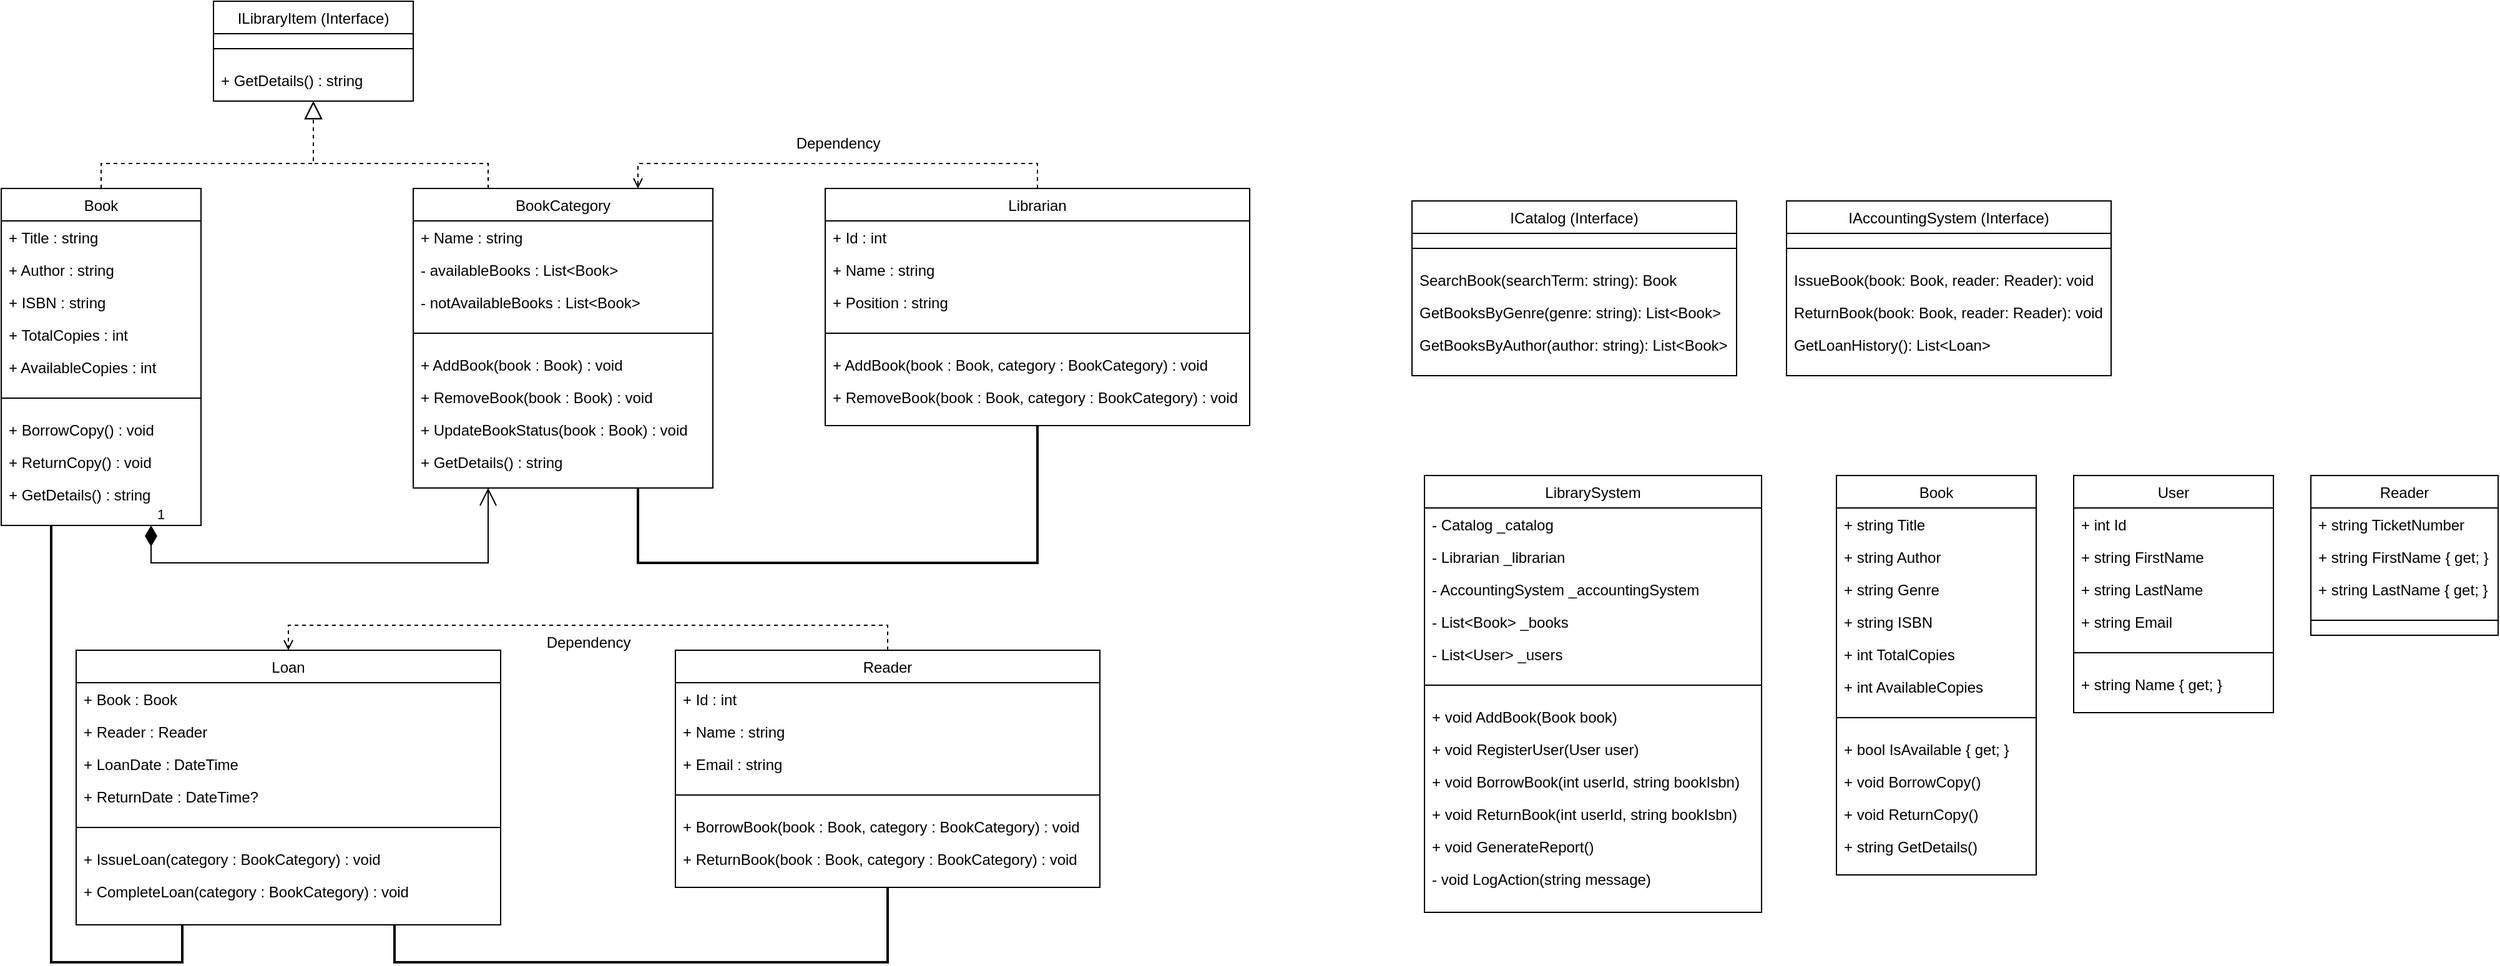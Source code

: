 <mxfile version="24.8.7">
  <diagram name="Page-1" id="HqebfAllddWDe9YliG74">
    <mxGraphModel dx="1161" dy="644" grid="1" gridSize="10" guides="1" tooltips="1" connect="1" arrows="1" fold="1" page="1" pageScale="1" pageWidth="850" pageHeight="1100" math="0" shadow="0">
      <root>
        <mxCell id="0" />
        <mxCell id="1" parent="0" />
        <mxCell id="64RSWRLMsarwTrRAj7gA-1" value="ILibraryItem (Interface)" style="swimlane;fontStyle=0;align=center;verticalAlign=top;childLayout=stackLayout;horizontal=1;startSize=26;horizontalStack=0;resizeParent=1;resizeLast=0;collapsible=1;marginBottom=0;rounded=0;shadow=0;strokeWidth=1;" vertex="1" parent="1">
          <mxGeometry x="500" y="170" width="160" height="80" as="geometry">
            <mxRectangle x="130" y="380" width="160" height="26" as="alternateBounds" />
          </mxGeometry>
        </mxCell>
        <mxCell id="64RSWRLMsarwTrRAj7gA-2" value="" style="line;html=1;strokeWidth=1;align=left;verticalAlign=middle;spacingTop=-1;spacingLeft=3;spacingRight=3;rotatable=0;labelPosition=right;points=[];portConstraint=eastwest;" vertex="1" parent="64RSWRLMsarwTrRAj7gA-1">
          <mxGeometry y="26" width="160" height="24" as="geometry" />
        </mxCell>
        <mxCell id="64RSWRLMsarwTrRAj7gA-3" value="+ GetDetails() : string" style="text;align=left;verticalAlign=top;spacingLeft=4;spacingRight=4;overflow=hidden;rotatable=0;points=[[0,0.5],[1,0.5]];portConstraint=eastwest;" vertex="1" parent="64RSWRLMsarwTrRAj7gA-1">
          <mxGeometry y="50" width="160" height="26" as="geometry" />
        </mxCell>
        <mxCell id="64RSWRLMsarwTrRAj7gA-4" value="Book" style="swimlane;fontStyle=0;align=center;verticalAlign=top;childLayout=stackLayout;horizontal=1;startSize=26;horizontalStack=0;resizeParent=1;resizeLast=0;collapsible=1;marginBottom=0;rounded=0;shadow=0;strokeWidth=1;" vertex="1" parent="1">
          <mxGeometry x="330" y="320" width="160" height="270" as="geometry">
            <mxRectangle x="130" y="380" width="160" height="26" as="alternateBounds" />
          </mxGeometry>
        </mxCell>
        <mxCell id="64RSWRLMsarwTrRAj7gA-5" value="+ Title : string" style="text;align=left;verticalAlign=top;spacingLeft=4;spacingRight=4;overflow=hidden;rotatable=0;points=[[0,0.5],[1,0.5]];portConstraint=eastwest;" vertex="1" parent="64RSWRLMsarwTrRAj7gA-4">
          <mxGeometry y="26" width="160" height="26" as="geometry" />
        </mxCell>
        <mxCell id="64RSWRLMsarwTrRAj7gA-6" value="+ Author : string" style="text;align=left;verticalAlign=top;spacingLeft=4;spacingRight=4;overflow=hidden;rotatable=0;points=[[0,0.5],[1,0.5]];portConstraint=eastwest;" vertex="1" parent="64RSWRLMsarwTrRAj7gA-4">
          <mxGeometry y="52" width="160" height="26" as="geometry" />
        </mxCell>
        <mxCell id="64RSWRLMsarwTrRAj7gA-7" value="+ ISBN : string" style="text;align=left;verticalAlign=top;spacingLeft=4;spacingRight=4;overflow=hidden;rotatable=0;points=[[0,0.5],[1,0.5]];portConstraint=eastwest;" vertex="1" parent="64RSWRLMsarwTrRAj7gA-4">
          <mxGeometry y="78" width="160" height="26" as="geometry" />
        </mxCell>
        <mxCell id="64RSWRLMsarwTrRAj7gA-8" value="+ TotalCopies : int" style="text;align=left;verticalAlign=top;spacingLeft=4;spacingRight=4;overflow=hidden;rotatable=0;points=[[0,0.5],[1,0.5]];portConstraint=eastwest;" vertex="1" parent="64RSWRLMsarwTrRAj7gA-4">
          <mxGeometry y="104" width="160" height="26" as="geometry" />
        </mxCell>
        <mxCell id="64RSWRLMsarwTrRAj7gA-9" value="+ AvailableCopies : int" style="text;align=left;verticalAlign=top;spacingLeft=4;spacingRight=4;overflow=hidden;rotatable=0;points=[[0,0.5],[1,0.5]];portConstraint=eastwest;" vertex="1" parent="64RSWRLMsarwTrRAj7gA-4">
          <mxGeometry y="130" width="160" height="26" as="geometry" />
        </mxCell>
        <mxCell id="64RSWRLMsarwTrRAj7gA-10" value="" style="line;html=1;strokeWidth=1;align=left;verticalAlign=middle;spacingTop=-1;spacingLeft=3;spacingRight=3;rotatable=0;labelPosition=right;points=[];portConstraint=eastwest;" vertex="1" parent="64RSWRLMsarwTrRAj7gA-4">
          <mxGeometry y="156" width="160" height="24" as="geometry" />
        </mxCell>
        <mxCell id="64RSWRLMsarwTrRAj7gA-11" value="+ BorrowCopy() : void" style="text;align=left;verticalAlign=top;spacingLeft=4;spacingRight=4;overflow=hidden;rotatable=0;points=[[0,0.5],[1,0.5]];portConstraint=eastwest;" vertex="1" parent="64RSWRLMsarwTrRAj7gA-4">
          <mxGeometry y="180" width="160" height="26" as="geometry" />
        </mxCell>
        <mxCell id="64RSWRLMsarwTrRAj7gA-12" value="+ ReturnCopy() : void" style="text;align=left;verticalAlign=top;spacingLeft=4;spacingRight=4;overflow=hidden;rotatable=0;points=[[0,0.5],[1,0.5]];portConstraint=eastwest;" vertex="1" parent="64RSWRLMsarwTrRAj7gA-4">
          <mxGeometry y="206" width="160" height="26" as="geometry" />
        </mxCell>
        <mxCell id="64RSWRLMsarwTrRAj7gA-13" value="+ GetDetails() : string" style="text;align=left;verticalAlign=top;spacingLeft=4;spacingRight=4;overflow=hidden;rotatable=0;points=[[0,0.5],[1,0.5]];portConstraint=eastwest;" vertex="1" parent="64RSWRLMsarwTrRAj7gA-4">
          <mxGeometry y="232" width="160" height="26" as="geometry" />
        </mxCell>
        <mxCell id="64RSWRLMsarwTrRAj7gA-14" value="BookCategory" style="swimlane;fontStyle=0;align=center;verticalAlign=top;childLayout=stackLayout;horizontal=1;startSize=26;horizontalStack=0;resizeParent=1;resizeLast=0;collapsible=1;marginBottom=0;rounded=0;shadow=0;strokeWidth=1;" vertex="1" parent="1">
          <mxGeometry x="660" y="320" width="240" height="240" as="geometry">
            <mxRectangle x="130" y="380" width="160" height="26" as="alternateBounds" />
          </mxGeometry>
        </mxCell>
        <mxCell id="64RSWRLMsarwTrRAj7gA-15" value="+ Name : string" style="text;align=left;verticalAlign=top;spacingLeft=4;spacingRight=4;overflow=hidden;rotatable=0;points=[[0,0.5],[1,0.5]];portConstraint=eastwest;" vertex="1" parent="64RSWRLMsarwTrRAj7gA-14">
          <mxGeometry y="26" width="240" height="26" as="geometry" />
        </mxCell>
        <mxCell id="64RSWRLMsarwTrRAj7gA-16" value="- availableBooks : List&lt;Book&gt;" style="text;align=left;verticalAlign=top;spacingLeft=4;spacingRight=4;overflow=hidden;rotatable=0;points=[[0,0.5],[1,0.5]];portConstraint=eastwest;" vertex="1" parent="64RSWRLMsarwTrRAj7gA-14">
          <mxGeometry y="52" width="240" height="26" as="geometry" />
        </mxCell>
        <mxCell id="64RSWRLMsarwTrRAj7gA-17" value="- notAvailableBooks : List&lt;Book&gt;" style="text;align=left;verticalAlign=top;spacingLeft=4;spacingRight=4;overflow=hidden;rotatable=0;points=[[0,0.5],[1,0.5]];portConstraint=eastwest;" vertex="1" parent="64RSWRLMsarwTrRAj7gA-14">
          <mxGeometry y="78" width="240" height="26" as="geometry" />
        </mxCell>
        <mxCell id="64RSWRLMsarwTrRAj7gA-18" value="" style="line;html=1;strokeWidth=1;align=left;verticalAlign=middle;spacingTop=-1;spacingLeft=3;spacingRight=3;rotatable=0;labelPosition=right;points=[];portConstraint=eastwest;" vertex="1" parent="64RSWRLMsarwTrRAj7gA-14">
          <mxGeometry y="104" width="240" height="24" as="geometry" />
        </mxCell>
        <mxCell id="64RSWRLMsarwTrRAj7gA-19" value="+ AddBook(book : Book) : void" style="text;align=left;verticalAlign=top;spacingLeft=4;spacingRight=4;overflow=hidden;rotatable=0;points=[[0,0.5],[1,0.5]];portConstraint=eastwest;" vertex="1" parent="64RSWRLMsarwTrRAj7gA-14">
          <mxGeometry y="128" width="240" height="26" as="geometry" />
        </mxCell>
        <mxCell id="64RSWRLMsarwTrRAj7gA-20" value="+ RemoveBook(book : Book) : void" style="text;align=left;verticalAlign=top;spacingLeft=4;spacingRight=4;overflow=hidden;rotatable=0;points=[[0,0.5],[1,0.5]];portConstraint=eastwest;" vertex="1" parent="64RSWRLMsarwTrRAj7gA-14">
          <mxGeometry y="154" width="240" height="26" as="geometry" />
        </mxCell>
        <mxCell id="64RSWRLMsarwTrRAj7gA-21" value="+ UpdateBookStatus(book : Book) : void" style="text;align=left;verticalAlign=top;spacingLeft=4;spacingRight=4;overflow=hidden;rotatable=0;points=[[0,0.5],[1,0.5]];portConstraint=eastwest;" vertex="1" parent="64RSWRLMsarwTrRAj7gA-14">
          <mxGeometry y="180" width="240" height="26" as="geometry" />
        </mxCell>
        <mxCell id="64RSWRLMsarwTrRAj7gA-22" value="+ GetDetails() : string" style="text;align=left;verticalAlign=top;spacingLeft=4;spacingRight=4;overflow=hidden;rotatable=0;points=[[0,0.5],[1,0.5]];portConstraint=eastwest;" vertex="1" parent="64RSWRLMsarwTrRAj7gA-14">
          <mxGeometry y="206" width="240" height="26" as="geometry" />
        </mxCell>
        <mxCell id="64RSWRLMsarwTrRAj7gA-23" value="Reader" style="swimlane;fontStyle=0;align=center;verticalAlign=top;childLayout=stackLayout;horizontal=1;startSize=26;horizontalStack=0;resizeParent=1;resizeLast=0;collapsible=1;marginBottom=0;rounded=0;shadow=0;strokeWidth=1;" vertex="1" parent="1">
          <mxGeometry x="870" y="690" width="340" height="190" as="geometry">
            <mxRectangle x="130" y="380" width="160" height="26" as="alternateBounds" />
          </mxGeometry>
        </mxCell>
        <mxCell id="64RSWRLMsarwTrRAj7gA-24" value="+ Id : int" style="text;align=left;verticalAlign=top;spacingLeft=4;spacingRight=4;overflow=hidden;rotatable=0;points=[[0,0.5],[1,0.5]];portConstraint=eastwest;" vertex="1" parent="64RSWRLMsarwTrRAj7gA-23">
          <mxGeometry y="26" width="340" height="26" as="geometry" />
        </mxCell>
        <mxCell id="64RSWRLMsarwTrRAj7gA-25" value="+ Name : string" style="text;align=left;verticalAlign=top;spacingLeft=4;spacingRight=4;overflow=hidden;rotatable=0;points=[[0,0.5],[1,0.5]];portConstraint=eastwest;" vertex="1" parent="64RSWRLMsarwTrRAj7gA-23">
          <mxGeometry y="52" width="340" height="26" as="geometry" />
        </mxCell>
        <mxCell id="64RSWRLMsarwTrRAj7gA-26" value="+ Email : string" style="text;align=left;verticalAlign=top;spacingLeft=4;spacingRight=4;overflow=hidden;rotatable=0;points=[[0,0.5],[1,0.5]];portConstraint=eastwest;" vertex="1" parent="64RSWRLMsarwTrRAj7gA-23">
          <mxGeometry y="78" width="340" height="26" as="geometry" />
        </mxCell>
        <mxCell id="64RSWRLMsarwTrRAj7gA-27" value="" style="line;html=1;strokeWidth=1;align=left;verticalAlign=middle;spacingTop=-1;spacingLeft=3;spacingRight=3;rotatable=0;labelPosition=right;points=[];portConstraint=eastwest;" vertex="1" parent="64RSWRLMsarwTrRAj7gA-23">
          <mxGeometry y="104" width="340" height="24" as="geometry" />
        </mxCell>
        <mxCell id="64RSWRLMsarwTrRAj7gA-28" value="+ BorrowBook(book : Book, category : BookCategory) : void" style="text;align=left;verticalAlign=top;spacingLeft=4;spacingRight=4;overflow=hidden;rotatable=0;points=[[0,0.5],[1,0.5]];portConstraint=eastwest;" vertex="1" parent="64RSWRLMsarwTrRAj7gA-23">
          <mxGeometry y="128" width="340" height="26" as="geometry" />
        </mxCell>
        <mxCell id="64RSWRLMsarwTrRAj7gA-29" value="+ ReturnBook(book : Book, category : BookCategory) : void" style="text;align=left;verticalAlign=top;spacingLeft=4;spacingRight=4;overflow=hidden;rotatable=0;points=[[0,0.5],[1,0.5]];portConstraint=eastwest;" vertex="1" parent="64RSWRLMsarwTrRAj7gA-23">
          <mxGeometry y="154" width="340" height="26" as="geometry" />
        </mxCell>
        <mxCell id="64RSWRLMsarwTrRAj7gA-30" value="Librarian" style="swimlane;fontStyle=0;align=center;verticalAlign=top;childLayout=stackLayout;horizontal=1;startSize=26;horizontalStack=0;resizeParent=1;resizeLast=0;collapsible=1;marginBottom=0;rounded=0;shadow=0;strokeWidth=1;" vertex="1" parent="1">
          <mxGeometry x="990" y="320" width="340" height="190" as="geometry">
            <mxRectangle x="130" y="380" width="160" height="26" as="alternateBounds" />
          </mxGeometry>
        </mxCell>
        <mxCell id="64RSWRLMsarwTrRAj7gA-31" value="+ Id : int" style="text;align=left;verticalAlign=top;spacingLeft=4;spacingRight=4;overflow=hidden;rotatable=0;points=[[0,0.5],[1,0.5]];portConstraint=eastwest;" vertex="1" parent="64RSWRLMsarwTrRAj7gA-30">
          <mxGeometry y="26" width="340" height="26" as="geometry" />
        </mxCell>
        <mxCell id="64RSWRLMsarwTrRAj7gA-32" value="+ Name : string" style="text;align=left;verticalAlign=top;spacingLeft=4;spacingRight=4;overflow=hidden;rotatable=0;points=[[0,0.5],[1,0.5]];portConstraint=eastwest;" vertex="1" parent="64RSWRLMsarwTrRAj7gA-30">
          <mxGeometry y="52" width="340" height="26" as="geometry" />
        </mxCell>
        <mxCell id="64RSWRLMsarwTrRAj7gA-33" value="+ Position : string" style="text;align=left;verticalAlign=top;spacingLeft=4;spacingRight=4;overflow=hidden;rotatable=0;points=[[0,0.5],[1,0.5]];portConstraint=eastwest;" vertex="1" parent="64RSWRLMsarwTrRAj7gA-30">
          <mxGeometry y="78" width="340" height="26" as="geometry" />
        </mxCell>
        <mxCell id="64RSWRLMsarwTrRAj7gA-34" value="" style="line;html=1;strokeWidth=1;align=left;verticalAlign=middle;spacingTop=-1;spacingLeft=3;spacingRight=3;rotatable=0;labelPosition=right;points=[];portConstraint=eastwest;" vertex="1" parent="64RSWRLMsarwTrRAj7gA-30">
          <mxGeometry y="104" width="340" height="24" as="geometry" />
        </mxCell>
        <mxCell id="64RSWRLMsarwTrRAj7gA-35" value="+ AddBook(book : Book, category : BookCategory) : void" style="text;align=left;verticalAlign=top;spacingLeft=4;spacingRight=4;overflow=hidden;rotatable=0;points=[[0,0.5],[1,0.5]];portConstraint=eastwest;" vertex="1" parent="64RSWRLMsarwTrRAj7gA-30">
          <mxGeometry y="128" width="340" height="26" as="geometry" />
        </mxCell>
        <mxCell id="64RSWRLMsarwTrRAj7gA-36" value="+ RemoveBook(book : Book, category : BookCategory) : void" style="text;align=left;verticalAlign=top;spacingLeft=4;spacingRight=4;overflow=hidden;rotatable=0;points=[[0,0.5],[1,0.5]];portConstraint=eastwest;" vertex="1" parent="64RSWRLMsarwTrRAj7gA-30">
          <mxGeometry y="154" width="340" height="26" as="geometry" />
        </mxCell>
        <mxCell id="64RSWRLMsarwTrRAj7gA-37" value="Loan" style="swimlane;fontStyle=0;align=center;verticalAlign=top;childLayout=stackLayout;horizontal=1;startSize=26;horizontalStack=0;resizeParent=1;resizeLast=0;collapsible=1;marginBottom=0;rounded=0;shadow=0;strokeWidth=1;" vertex="1" parent="1">
          <mxGeometry x="390" y="690" width="340" height="220" as="geometry">
            <mxRectangle x="130" y="380" width="160" height="26" as="alternateBounds" />
          </mxGeometry>
        </mxCell>
        <mxCell id="64RSWRLMsarwTrRAj7gA-38" value="+ Book : Book" style="text;align=left;verticalAlign=top;spacingLeft=4;spacingRight=4;overflow=hidden;rotatable=0;points=[[0,0.5],[1,0.5]];portConstraint=eastwest;" vertex="1" parent="64RSWRLMsarwTrRAj7gA-37">
          <mxGeometry y="26" width="340" height="26" as="geometry" />
        </mxCell>
        <mxCell id="64RSWRLMsarwTrRAj7gA-39" value="+ Reader : Reader" style="text;align=left;verticalAlign=top;spacingLeft=4;spacingRight=4;overflow=hidden;rotatable=0;points=[[0,0.5],[1,0.5]];portConstraint=eastwest;" vertex="1" parent="64RSWRLMsarwTrRAj7gA-37">
          <mxGeometry y="52" width="340" height="26" as="geometry" />
        </mxCell>
        <mxCell id="64RSWRLMsarwTrRAj7gA-40" value="+ LoanDate : DateTime" style="text;align=left;verticalAlign=top;spacingLeft=4;spacingRight=4;overflow=hidden;rotatable=0;points=[[0,0.5],[1,0.5]];portConstraint=eastwest;" vertex="1" parent="64RSWRLMsarwTrRAj7gA-37">
          <mxGeometry y="78" width="340" height="26" as="geometry" />
        </mxCell>
        <mxCell id="64RSWRLMsarwTrRAj7gA-41" value="+ ReturnDate : DateTime?" style="text;align=left;verticalAlign=top;spacingLeft=4;spacingRight=4;overflow=hidden;rotatable=0;points=[[0,0.5],[1,0.5]];portConstraint=eastwest;" vertex="1" parent="64RSWRLMsarwTrRAj7gA-37">
          <mxGeometry y="104" width="340" height="26" as="geometry" />
        </mxCell>
        <mxCell id="64RSWRLMsarwTrRAj7gA-42" value="" style="line;html=1;strokeWidth=1;align=left;verticalAlign=middle;spacingTop=-1;spacingLeft=3;spacingRight=3;rotatable=0;labelPosition=right;points=[];portConstraint=eastwest;" vertex="1" parent="64RSWRLMsarwTrRAj7gA-37">
          <mxGeometry y="130" width="340" height="24" as="geometry" />
        </mxCell>
        <mxCell id="64RSWRLMsarwTrRAj7gA-43" value="+ IssueLoan(category : BookCategory) : void" style="text;align=left;verticalAlign=top;spacingLeft=4;spacingRight=4;overflow=hidden;rotatable=0;points=[[0,0.5],[1,0.5]];portConstraint=eastwest;" vertex="1" parent="64RSWRLMsarwTrRAj7gA-37">
          <mxGeometry y="154" width="340" height="26" as="geometry" />
        </mxCell>
        <mxCell id="64RSWRLMsarwTrRAj7gA-44" value="+ CompleteLoan(category : BookCategory) : void" style="text;align=left;verticalAlign=top;spacingLeft=4;spacingRight=4;overflow=hidden;rotatable=0;points=[[0,0.5],[1,0.5]];portConstraint=eastwest;" vertex="1" parent="64RSWRLMsarwTrRAj7gA-37">
          <mxGeometry y="180" width="340" height="26" as="geometry" />
        </mxCell>
        <mxCell id="64RSWRLMsarwTrRAj7gA-45" value="" style="endArrow=block;dashed=1;endFill=0;endSize=12;html=1;rounded=0;exitX=0.5;exitY=0;exitDx=0;exitDy=0;entryX=0.5;entryY=1;entryDx=0;entryDy=0;" edge="1" parent="1" source="64RSWRLMsarwTrRAj7gA-4" target="64RSWRLMsarwTrRAj7gA-1">
          <mxGeometry width="160" relative="1" as="geometry">
            <mxPoint x="480" y="430" as="sourcePoint" />
            <mxPoint x="640" y="430" as="targetPoint" />
            <Array as="points">
              <mxPoint x="410" y="300" />
              <mxPoint x="580" y="300" />
            </Array>
          </mxGeometry>
        </mxCell>
        <mxCell id="64RSWRLMsarwTrRAj7gA-46" value="" style="endArrow=block;dashed=1;endFill=0;endSize=12;html=1;rounded=0;exitX=0.25;exitY=0;exitDx=0;exitDy=0;entryX=0.5;entryY=1;entryDx=0;entryDy=0;" edge="1" parent="1" source="64RSWRLMsarwTrRAj7gA-14" target="64RSWRLMsarwTrRAj7gA-1">
          <mxGeometry width="160" relative="1" as="geometry">
            <mxPoint x="420" y="330" as="sourcePoint" />
            <mxPoint x="540" y="230" as="targetPoint" />
            <Array as="points">
              <mxPoint x="720" y="300" />
              <mxPoint x="580" y="300" />
            </Array>
          </mxGeometry>
        </mxCell>
        <mxCell id="64RSWRLMsarwTrRAj7gA-47" value="" style="endArrow=none;startArrow=none;endFill=0;startFill=0;endSize=8;html=1;verticalAlign=bottom;labelBackgroundColor=none;strokeWidth=2;rounded=0;entryX=0.25;entryY=1;entryDx=0;entryDy=0;jumpSize=6;exitX=0.25;exitY=1;exitDx=0;exitDy=0;" edge="1" parent="1" source="64RSWRLMsarwTrRAj7gA-37" target="64RSWRLMsarwTrRAj7gA-4">
          <mxGeometry width="160" relative="1" as="geometry">
            <mxPoint x="510" y="940" as="sourcePoint" />
            <mxPoint x="370" y="620" as="targetPoint" />
            <Array as="points">
              <mxPoint x="475" y="940" />
              <mxPoint x="370" y="940" />
              <mxPoint x="370" y="620" />
            </Array>
          </mxGeometry>
        </mxCell>
        <mxCell id="64RSWRLMsarwTrRAj7gA-48" value="" style="endArrow=none;startArrow=none;endFill=0;startFill=0;endSize=8;html=1;verticalAlign=bottom;labelBackgroundColor=none;strokeWidth=2;rounded=0;jumpSize=6;entryX=0.5;entryY=1;entryDx=0;entryDy=0;exitX=0.75;exitY=1;exitDx=0;exitDy=0;" edge="1" parent="1" source="64RSWRLMsarwTrRAj7gA-37" target="64RSWRLMsarwTrRAj7gA-23">
          <mxGeometry width="160" relative="1" as="geometry">
            <mxPoint x="660" y="940" as="sourcePoint" />
            <mxPoint x="90" y="630" as="targetPoint" />
            <Array as="points">
              <mxPoint x="645" y="940" />
              <mxPoint x="1040" y="940" />
            </Array>
          </mxGeometry>
        </mxCell>
        <mxCell id="64RSWRLMsarwTrRAj7gA-49" value="1" style="endArrow=open;html=1;endSize=12;startArrow=diamondThin;startSize=14;startFill=1;edgeStyle=orthogonalEdgeStyle;align=left;verticalAlign=bottom;rounded=0;exitX=0.75;exitY=1;exitDx=0;exitDy=0;entryX=0.25;entryY=1;entryDx=0;entryDy=0;" edge="1" parent="1" source="64RSWRLMsarwTrRAj7gA-4" target="64RSWRLMsarwTrRAj7gA-14">
          <mxGeometry x="-1" y="3" relative="1" as="geometry">
            <mxPoint x="510" y="640" as="sourcePoint" />
            <mxPoint x="670" y="640" as="targetPoint" />
            <Array as="points">
              <mxPoint x="450" y="620" />
              <mxPoint x="720" y="620" />
            </Array>
          </mxGeometry>
        </mxCell>
        <mxCell id="64RSWRLMsarwTrRAj7gA-50" value="" style="endArrow=none;startArrow=none;endFill=0;startFill=0;endSize=8;html=1;verticalAlign=bottom;labelBackgroundColor=none;strokeWidth=2;rounded=0;exitX=0.75;exitY=1;exitDx=0;exitDy=0;entryX=0.5;entryY=1;entryDx=0;entryDy=0;jumpSize=6;" edge="1" parent="1" source="64RSWRLMsarwTrRAj7gA-14" target="64RSWRLMsarwTrRAj7gA-30">
          <mxGeometry width="160" relative="1" as="geometry">
            <mxPoint x="950" y="600" as="sourcePoint" />
            <mxPoint x="1175" y="650" as="targetPoint" />
            <Array as="points">
              <mxPoint x="840" y="620" />
              <mxPoint x="1160" y="620" />
            </Array>
          </mxGeometry>
        </mxCell>
        <mxCell id="64RSWRLMsarwTrRAj7gA-51" value="" style="endArrow=open;html=1;rounded=0;align=center;verticalAlign=bottom;dashed=1;endFill=0;labelBackgroundColor=none;exitX=0.5;exitY=0;exitDx=0;exitDy=0;entryX=0.5;entryY=0;entryDx=0;entryDy=0;" edge="1" parent="1" source="64RSWRLMsarwTrRAj7gA-23" target="64RSWRLMsarwTrRAj7gA-37">
          <mxGeometry relative="1" as="geometry">
            <mxPoint x="50" y="220" as="sourcePoint" />
            <mxPoint x="210" y="220" as="targetPoint" />
            <Array as="points">
              <mxPoint x="1040" y="670" />
              <mxPoint x="560" y="670" />
            </Array>
          </mxGeometry>
        </mxCell>
        <mxCell id="64RSWRLMsarwTrRAj7gA-52" value="Dependency" style="resizable=0;html=1;align=center;verticalAlign=top;labelBackgroundColor=none;" connectable="0" vertex="1" parent="64RSWRLMsarwTrRAj7gA-51">
          <mxGeometry relative="1" as="geometry" />
        </mxCell>
        <mxCell id="64RSWRLMsarwTrRAj7gA-53" value="" style="endArrow=open;html=1;rounded=0;align=center;verticalAlign=bottom;dashed=1;endFill=0;labelBackgroundColor=none;entryX=0.75;entryY=0;entryDx=0;entryDy=0;exitX=0.5;exitY=0;exitDx=0;exitDy=0;" edge="1" parent="1" source="64RSWRLMsarwTrRAj7gA-30" target="64RSWRLMsarwTrRAj7gA-14">
          <mxGeometry relative="1" as="geometry">
            <mxPoint x="1050" y="270" as="sourcePoint" />
            <mxPoint x="870" y="290" as="targetPoint" />
            <Array as="points">
              <mxPoint x="1160" y="300" />
              <mxPoint x="840" y="300" />
            </Array>
          </mxGeometry>
        </mxCell>
        <mxCell id="64RSWRLMsarwTrRAj7gA-54" value="Dependency" style="resizable=0;html=1;align=center;verticalAlign=top;labelBackgroundColor=none;" connectable="0" vertex="1" parent="64RSWRLMsarwTrRAj7gA-53">
          <mxGeometry relative="1" as="geometry">
            <mxPoint y="-30" as="offset" />
          </mxGeometry>
        </mxCell>
        <mxCell id="64RSWRLMsarwTrRAj7gA-55" value="ICatalog (Interface)" style="swimlane;fontStyle=0;align=center;verticalAlign=top;childLayout=stackLayout;horizontal=1;startSize=26;horizontalStack=0;resizeParent=1;resizeLast=0;collapsible=1;marginBottom=0;rounded=0;shadow=0;strokeWidth=1;" vertex="1" parent="1">
          <mxGeometry x="1460" y="330" width="260" height="140" as="geometry">
            <mxRectangle x="130" y="380" width="160" height="26" as="alternateBounds" />
          </mxGeometry>
        </mxCell>
        <mxCell id="64RSWRLMsarwTrRAj7gA-56" value="" style="line;html=1;strokeWidth=1;align=left;verticalAlign=middle;spacingTop=-1;spacingLeft=3;spacingRight=3;rotatable=0;labelPosition=right;points=[];portConstraint=eastwest;" vertex="1" parent="64RSWRLMsarwTrRAj7gA-55">
          <mxGeometry y="26" width="260" height="24" as="geometry" />
        </mxCell>
        <mxCell id="64RSWRLMsarwTrRAj7gA-57" value="SearchBook(searchTerm: string): Book" style="text;align=left;verticalAlign=top;spacingLeft=4;spacingRight=4;overflow=hidden;rotatable=0;points=[[0,0.5],[1,0.5]];portConstraint=eastwest;" vertex="1" parent="64RSWRLMsarwTrRAj7gA-55">
          <mxGeometry y="50" width="260" height="26" as="geometry" />
        </mxCell>
        <mxCell id="64RSWRLMsarwTrRAj7gA-58" value="GetBooksByGenre(genre: string): List&lt;Book&gt;" style="text;align=left;verticalAlign=top;spacingLeft=4;spacingRight=4;overflow=hidden;rotatable=0;points=[[0,0.5],[1,0.5]];portConstraint=eastwest;" vertex="1" parent="64RSWRLMsarwTrRAj7gA-55">
          <mxGeometry y="76" width="260" height="26" as="geometry" />
        </mxCell>
        <mxCell id="64RSWRLMsarwTrRAj7gA-59" value="GetBooksByAuthor(author: string): List&lt;Book&gt;" style="text;align=left;verticalAlign=top;spacingLeft=4;spacingRight=4;overflow=hidden;rotatable=0;points=[[0,0.5],[1,0.5]];portConstraint=eastwest;" vertex="1" parent="64RSWRLMsarwTrRAj7gA-55">
          <mxGeometry y="102" width="260" height="28" as="geometry" />
        </mxCell>
        <mxCell id="64RSWRLMsarwTrRAj7gA-60" value="IAccountingSystem (Interface)" style="swimlane;fontStyle=0;align=center;verticalAlign=top;childLayout=stackLayout;horizontal=1;startSize=26;horizontalStack=0;resizeParent=1;resizeLast=0;collapsible=1;marginBottom=0;rounded=0;shadow=0;strokeWidth=1;" vertex="1" parent="1">
          <mxGeometry x="1760" y="330" width="260" height="140" as="geometry">
            <mxRectangle x="130" y="380" width="160" height="26" as="alternateBounds" />
          </mxGeometry>
        </mxCell>
        <mxCell id="64RSWRLMsarwTrRAj7gA-61" value="" style="line;html=1;strokeWidth=1;align=left;verticalAlign=middle;spacingTop=-1;spacingLeft=3;spacingRight=3;rotatable=0;labelPosition=right;points=[];portConstraint=eastwest;" vertex="1" parent="64RSWRLMsarwTrRAj7gA-60">
          <mxGeometry y="26" width="260" height="24" as="geometry" />
        </mxCell>
        <mxCell id="64RSWRLMsarwTrRAj7gA-62" value="IssueBook(book: Book, reader: Reader): void" style="text;align=left;verticalAlign=top;spacingLeft=4;spacingRight=4;overflow=hidden;rotatable=0;points=[[0,0.5],[1,0.5]];portConstraint=eastwest;" vertex="1" parent="64RSWRLMsarwTrRAj7gA-60">
          <mxGeometry y="50" width="260" height="26" as="geometry" />
        </mxCell>
        <mxCell id="64RSWRLMsarwTrRAj7gA-63" value="ReturnBook(book: Book, reader: Reader): void" style="text;align=left;verticalAlign=top;spacingLeft=4;spacingRight=4;overflow=hidden;rotatable=0;points=[[0,0.5],[1,0.5]];portConstraint=eastwest;" vertex="1" parent="64RSWRLMsarwTrRAj7gA-60">
          <mxGeometry y="76" width="260" height="26" as="geometry" />
        </mxCell>
        <mxCell id="64RSWRLMsarwTrRAj7gA-64" value="GetLoanHistory(): List&lt;Loan&gt;" style="text;align=left;verticalAlign=top;spacingLeft=4;spacingRight=4;overflow=hidden;rotatable=0;points=[[0,0.5],[1,0.5]];portConstraint=eastwest;" vertex="1" parent="64RSWRLMsarwTrRAj7gA-60">
          <mxGeometry y="102" width="260" height="26" as="geometry" />
        </mxCell>
        <mxCell id="64RSWRLMsarwTrRAj7gA-65" value="LibrarySystem" style="swimlane;fontStyle=0;align=center;verticalAlign=top;childLayout=stackLayout;horizontal=1;startSize=26;horizontalStack=0;resizeParent=1;resizeLast=0;collapsible=1;marginBottom=0;rounded=0;shadow=0;strokeWidth=1;" vertex="1" parent="1">
          <mxGeometry x="1470" y="550" width="270" height="350" as="geometry">
            <mxRectangle x="130" y="380" width="160" height="26" as="alternateBounds" />
          </mxGeometry>
        </mxCell>
        <mxCell id="64RSWRLMsarwTrRAj7gA-66" value="- Catalog _catalog" style="text;align=left;verticalAlign=top;spacingLeft=4;spacingRight=4;overflow=hidden;rotatable=0;points=[[0,0.5],[1,0.5]];portConstraint=eastwest;" vertex="1" parent="64RSWRLMsarwTrRAj7gA-65">
          <mxGeometry y="26" width="270" height="26" as="geometry" />
        </mxCell>
        <mxCell id="64RSWRLMsarwTrRAj7gA-67" value="- Librarian _librarian" style="text;align=left;verticalAlign=top;spacingLeft=4;spacingRight=4;overflow=hidden;rotatable=0;points=[[0,0.5],[1,0.5]];portConstraint=eastwest;" vertex="1" parent="64RSWRLMsarwTrRAj7gA-65">
          <mxGeometry y="52" width="270" height="26" as="geometry" />
        </mxCell>
        <mxCell id="64RSWRLMsarwTrRAj7gA-68" value="- AccountingSystem _accountingSystem" style="text;align=left;verticalAlign=top;spacingLeft=4;spacingRight=4;overflow=hidden;rotatable=0;points=[[0,0.5],[1,0.5]];portConstraint=eastwest;" vertex="1" parent="64RSWRLMsarwTrRAj7gA-65">
          <mxGeometry y="78" width="270" height="26" as="geometry" />
        </mxCell>
        <mxCell id="64RSWRLMsarwTrRAj7gA-74" value="- List&lt;Book&gt; _books" style="text;align=left;verticalAlign=top;spacingLeft=4;spacingRight=4;overflow=hidden;rotatable=0;points=[[0,0.5],[1,0.5]];portConstraint=eastwest;" vertex="1" parent="64RSWRLMsarwTrRAj7gA-65">
          <mxGeometry y="104" width="270" height="26" as="geometry" />
        </mxCell>
        <mxCell id="64RSWRLMsarwTrRAj7gA-75" value="- List&lt;User&gt; _users" style="text;align=left;verticalAlign=top;spacingLeft=4;spacingRight=4;overflow=hidden;rotatable=0;points=[[0,0.5],[1,0.5]];portConstraint=eastwest;" vertex="1" parent="64RSWRLMsarwTrRAj7gA-65">
          <mxGeometry y="130" width="270" height="26" as="geometry" />
        </mxCell>
        <mxCell id="64RSWRLMsarwTrRAj7gA-69" value="" style="line;html=1;strokeWidth=1;align=left;verticalAlign=middle;spacingTop=-1;spacingLeft=3;spacingRight=3;rotatable=0;labelPosition=right;points=[];portConstraint=eastwest;" vertex="1" parent="64RSWRLMsarwTrRAj7gA-65">
          <mxGeometry y="156" width="270" height="24" as="geometry" />
        </mxCell>
        <mxCell id="64RSWRLMsarwTrRAj7gA-70" value="+ void AddBook(Book book)" style="text;align=left;verticalAlign=top;spacingLeft=4;spacingRight=4;overflow=hidden;rotatable=0;points=[[0,0.5],[1,0.5]];portConstraint=eastwest;" vertex="1" parent="64RSWRLMsarwTrRAj7gA-65">
          <mxGeometry y="180" width="270" height="26" as="geometry" />
        </mxCell>
        <mxCell id="64RSWRLMsarwTrRAj7gA-71" value="+ void RegisterUser(User user)" style="text;align=left;verticalAlign=top;spacingLeft=4;spacingRight=4;overflow=hidden;rotatable=0;points=[[0,0.5],[1,0.5]];portConstraint=eastwest;" vertex="1" parent="64RSWRLMsarwTrRAj7gA-65">
          <mxGeometry y="206" width="270" height="26" as="geometry" />
        </mxCell>
        <mxCell id="64RSWRLMsarwTrRAj7gA-72" value="+ void BorrowBook(int userId, string bookIsbn)" style="text;align=left;verticalAlign=top;spacingLeft=4;spacingRight=4;overflow=hidden;rotatable=0;points=[[0,0.5],[1,0.5]];portConstraint=eastwest;" vertex="1" parent="64RSWRLMsarwTrRAj7gA-65">
          <mxGeometry y="232" width="270" height="26" as="geometry" />
        </mxCell>
        <mxCell id="64RSWRLMsarwTrRAj7gA-73" value="+ void ReturnBook(int userId, string bookIsbn)" style="text;align=left;verticalAlign=top;spacingLeft=4;spacingRight=4;overflow=hidden;rotatable=0;points=[[0,0.5],[1,0.5]];portConstraint=eastwest;" vertex="1" parent="64RSWRLMsarwTrRAj7gA-65">
          <mxGeometry y="258" width="270" height="26" as="geometry" />
        </mxCell>
        <mxCell id="64RSWRLMsarwTrRAj7gA-76" value="+ void GenerateReport()" style="text;align=left;verticalAlign=top;spacingLeft=4;spacingRight=4;overflow=hidden;rotatable=0;points=[[0,0.5],[1,0.5]];portConstraint=eastwest;" vertex="1" parent="64RSWRLMsarwTrRAj7gA-65">
          <mxGeometry y="284" width="270" height="26" as="geometry" />
        </mxCell>
        <mxCell id="64RSWRLMsarwTrRAj7gA-77" value="- void LogAction(string message)" style="text;align=left;verticalAlign=top;spacingLeft=4;spacingRight=4;overflow=hidden;rotatable=0;points=[[0,0.5],[1,0.5]];portConstraint=eastwest;" vertex="1" parent="64RSWRLMsarwTrRAj7gA-65">
          <mxGeometry y="310" width="270" height="26" as="geometry" />
        </mxCell>
        <mxCell id="64RSWRLMsarwTrRAj7gA-78" value="Book" style="swimlane;fontStyle=0;align=center;verticalAlign=top;childLayout=stackLayout;horizontal=1;startSize=26;horizontalStack=0;resizeParent=1;resizeLast=0;collapsible=1;marginBottom=0;rounded=0;shadow=0;strokeWidth=1;" vertex="1" parent="1">
          <mxGeometry x="1800" y="550" width="160" height="320" as="geometry">
            <mxRectangle x="130" y="380" width="160" height="26" as="alternateBounds" />
          </mxGeometry>
        </mxCell>
        <mxCell id="64RSWRLMsarwTrRAj7gA-79" value="+ string Title" style="text;align=left;verticalAlign=top;spacingLeft=4;spacingRight=4;overflow=hidden;rotatable=0;points=[[0,0.5],[1,0.5]];portConstraint=eastwest;" vertex="1" parent="64RSWRLMsarwTrRAj7gA-78">
          <mxGeometry y="26" width="160" height="26" as="geometry" />
        </mxCell>
        <mxCell id="64RSWRLMsarwTrRAj7gA-80" value="+ string Author" style="text;align=left;verticalAlign=top;spacingLeft=4;spacingRight=4;overflow=hidden;rotatable=0;points=[[0,0.5],[1,0.5]];portConstraint=eastwest;" vertex="1" parent="64RSWRLMsarwTrRAj7gA-78">
          <mxGeometry y="52" width="160" height="26" as="geometry" />
        </mxCell>
        <mxCell id="64RSWRLMsarwTrRAj7gA-81" value="+ string Genre" style="text;align=left;verticalAlign=top;spacingLeft=4;spacingRight=4;overflow=hidden;rotatable=0;points=[[0,0.5],[1,0.5]];portConstraint=eastwest;" vertex="1" parent="64RSWRLMsarwTrRAj7gA-78">
          <mxGeometry y="78" width="160" height="26" as="geometry" />
        </mxCell>
        <mxCell id="64RSWRLMsarwTrRAj7gA-82" value="+ string ISBN" style="text;align=left;verticalAlign=top;spacingLeft=4;spacingRight=4;overflow=hidden;rotatable=0;points=[[0,0.5],[1,0.5]];portConstraint=eastwest;" vertex="1" parent="64RSWRLMsarwTrRAj7gA-78">
          <mxGeometry y="104" width="160" height="26" as="geometry" />
        </mxCell>
        <mxCell id="64RSWRLMsarwTrRAj7gA-83" value="+ int TotalCopies" style="text;align=left;verticalAlign=top;spacingLeft=4;spacingRight=4;overflow=hidden;rotatable=0;points=[[0,0.5],[1,0.5]];portConstraint=eastwest;" vertex="1" parent="64RSWRLMsarwTrRAj7gA-78">
          <mxGeometry y="130" width="160" height="26" as="geometry" />
        </mxCell>
        <mxCell id="64RSWRLMsarwTrRAj7gA-88" value="+ int AvailableCopies" style="text;align=left;verticalAlign=top;spacingLeft=4;spacingRight=4;overflow=hidden;rotatable=0;points=[[0,0.5],[1,0.5]];portConstraint=eastwest;" vertex="1" parent="64RSWRLMsarwTrRAj7gA-78">
          <mxGeometry y="156" width="160" height="26" as="geometry" />
        </mxCell>
        <mxCell id="64RSWRLMsarwTrRAj7gA-84" value="" style="line;html=1;strokeWidth=1;align=left;verticalAlign=middle;spacingTop=-1;spacingLeft=3;spacingRight=3;rotatable=0;labelPosition=right;points=[];portConstraint=eastwest;" vertex="1" parent="64RSWRLMsarwTrRAj7gA-78">
          <mxGeometry y="182" width="160" height="24" as="geometry" />
        </mxCell>
        <mxCell id="64RSWRLMsarwTrRAj7gA-85" value="+ bool IsAvailable { get; }" style="text;align=left;verticalAlign=top;spacingLeft=4;spacingRight=4;overflow=hidden;rotatable=0;points=[[0,0.5],[1,0.5]];portConstraint=eastwest;" vertex="1" parent="64RSWRLMsarwTrRAj7gA-78">
          <mxGeometry y="206" width="160" height="26" as="geometry" />
        </mxCell>
        <mxCell id="64RSWRLMsarwTrRAj7gA-86" value="+ void BorrowCopy()" style="text;align=left;verticalAlign=top;spacingLeft=4;spacingRight=4;overflow=hidden;rotatable=0;points=[[0,0.5],[1,0.5]];portConstraint=eastwest;" vertex="1" parent="64RSWRLMsarwTrRAj7gA-78">
          <mxGeometry y="232" width="160" height="26" as="geometry" />
        </mxCell>
        <mxCell id="64RSWRLMsarwTrRAj7gA-87" value="+ void ReturnCopy()" style="text;align=left;verticalAlign=top;spacingLeft=4;spacingRight=4;overflow=hidden;rotatable=0;points=[[0,0.5],[1,0.5]];portConstraint=eastwest;" vertex="1" parent="64RSWRLMsarwTrRAj7gA-78">
          <mxGeometry y="258" width="160" height="26" as="geometry" />
        </mxCell>
        <mxCell id="64RSWRLMsarwTrRAj7gA-89" value="+ string GetDetails()" style="text;align=left;verticalAlign=top;spacingLeft=4;spacingRight=4;overflow=hidden;rotatable=0;points=[[0,0.5],[1,0.5]];portConstraint=eastwest;" vertex="1" parent="64RSWRLMsarwTrRAj7gA-78">
          <mxGeometry y="284" width="160" height="26" as="geometry" />
        </mxCell>
        <mxCell id="64RSWRLMsarwTrRAj7gA-90" value="User" style="swimlane;fontStyle=0;align=center;verticalAlign=top;childLayout=stackLayout;horizontal=1;startSize=26;horizontalStack=0;resizeParent=1;resizeLast=0;collapsible=1;marginBottom=0;rounded=0;shadow=0;strokeWidth=1;" vertex="1" parent="1">
          <mxGeometry x="1990" y="550" width="160" height="190" as="geometry">
            <mxRectangle x="130" y="380" width="160" height="26" as="alternateBounds" />
          </mxGeometry>
        </mxCell>
        <mxCell id="64RSWRLMsarwTrRAj7gA-91" value="+ int Id" style="text;align=left;verticalAlign=top;spacingLeft=4;spacingRight=4;overflow=hidden;rotatable=0;points=[[0,0.5],[1,0.5]];portConstraint=eastwest;" vertex="1" parent="64RSWRLMsarwTrRAj7gA-90">
          <mxGeometry y="26" width="160" height="26" as="geometry" />
        </mxCell>
        <mxCell id="64RSWRLMsarwTrRAj7gA-92" value="+ string FirstName" style="text;align=left;verticalAlign=top;spacingLeft=4;spacingRight=4;overflow=hidden;rotatable=0;points=[[0,0.5],[1,0.5]];portConstraint=eastwest;" vertex="1" parent="64RSWRLMsarwTrRAj7gA-90">
          <mxGeometry y="52" width="160" height="26" as="geometry" />
        </mxCell>
        <mxCell id="64RSWRLMsarwTrRAj7gA-93" value="+ string LastName" style="text;align=left;verticalAlign=top;spacingLeft=4;spacingRight=4;overflow=hidden;rotatable=0;points=[[0,0.5],[1,0.5]];portConstraint=eastwest;" vertex="1" parent="64RSWRLMsarwTrRAj7gA-90">
          <mxGeometry y="78" width="160" height="26" as="geometry" />
        </mxCell>
        <mxCell id="64RSWRLMsarwTrRAj7gA-94" value="+ string Email" style="text;align=left;verticalAlign=top;spacingLeft=4;spacingRight=4;overflow=hidden;rotatable=0;points=[[0,0.5],[1,0.5]];portConstraint=eastwest;" vertex="1" parent="64RSWRLMsarwTrRAj7gA-90">
          <mxGeometry y="104" width="160" height="26" as="geometry" />
        </mxCell>
        <mxCell id="64RSWRLMsarwTrRAj7gA-97" value="" style="line;html=1;strokeWidth=1;align=left;verticalAlign=middle;spacingTop=-1;spacingLeft=3;spacingRight=3;rotatable=0;labelPosition=right;points=[];portConstraint=eastwest;" vertex="1" parent="64RSWRLMsarwTrRAj7gA-90">
          <mxGeometry y="130" width="160" height="24" as="geometry" />
        </mxCell>
        <mxCell id="64RSWRLMsarwTrRAj7gA-98" value="+ string Name { get; }" style="text;align=left;verticalAlign=top;spacingLeft=4;spacingRight=4;overflow=hidden;rotatable=0;points=[[0,0.5],[1,0.5]];portConstraint=eastwest;" vertex="1" parent="64RSWRLMsarwTrRAj7gA-90">
          <mxGeometry y="154" width="160" height="26" as="geometry" />
        </mxCell>
        <mxCell id="64RSWRLMsarwTrRAj7gA-102" value="Reader" style="swimlane;fontStyle=0;align=center;verticalAlign=top;childLayout=stackLayout;horizontal=1;startSize=26;horizontalStack=0;resizeParent=1;resizeLast=0;collapsible=1;marginBottom=0;rounded=0;shadow=0;strokeWidth=1;" vertex="1" parent="1">
          <mxGeometry x="2180" y="550" width="150" height="128" as="geometry">
            <mxRectangle x="130" y="380" width="160" height="26" as="alternateBounds" />
          </mxGeometry>
        </mxCell>
        <mxCell id="64RSWRLMsarwTrRAj7gA-103" value="+ string TicketNumber" style="text;align=left;verticalAlign=top;spacingLeft=4;spacingRight=4;overflow=hidden;rotatable=0;points=[[0,0.5],[1,0.5]];portConstraint=eastwest;" vertex="1" parent="64RSWRLMsarwTrRAj7gA-102">
          <mxGeometry y="26" width="150" height="26" as="geometry" />
        </mxCell>
        <mxCell id="64RSWRLMsarwTrRAj7gA-107" value="+ string FirstName { get; }" style="text;align=left;verticalAlign=top;spacingLeft=4;spacingRight=4;overflow=hidden;rotatable=0;points=[[0,0.5],[1,0.5]];portConstraint=eastwest;" vertex="1" parent="64RSWRLMsarwTrRAj7gA-102">
          <mxGeometry y="52" width="150" height="26" as="geometry" />
        </mxCell>
        <mxCell id="64RSWRLMsarwTrRAj7gA-109" value="+ string LastName { get; }" style="text;align=left;verticalAlign=top;spacingLeft=4;spacingRight=4;overflow=hidden;rotatable=0;points=[[0,0.5],[1,0.5]];portConstraint=eastwest;" vertex="1" parent="64RSWRLMsarwTrRAj7gA-102">
          <mxGeometry y="78" width="150" height="26" as="geometry" />
        </mxCell>
        <mxCell id="64RSWRLMsarwTrRAj7gA-106" value="" style="line;html=1;strokeWidth=1;align=left;verticalAlign=middle;spacingTop=-1;spacingLeft=3;spacingRight=3;rotatable=0;labelPosition=right;points=[];portConstraint=eastwest;" vertex="1" parent="64RSWRLMsarwTrRAj7gA-102">
          <mxGeometry y="104" width="150" height="24" as="geometry" />
        </mxCell>
      </root>
    </mxGraphModel>
  </diagram>
</mxfile>
